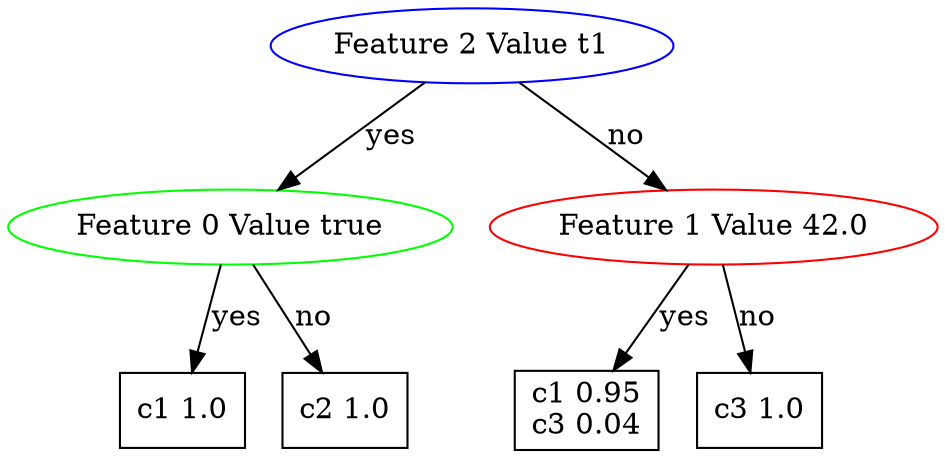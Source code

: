/* test.dot generated by FAFDTIBB */

digraph testFAFgraph{
ratio = "auto";
fontsize = 10;

id0[shape=ellipse, label="Feature 2 Value t1", color=blue];
id1[shape=ellipse, label="Feature 0 Value true", color=green];
id2[shape=box, label="c1 1.0\n"];
id3[shape=box, label="c2 1.0\n"];
id4[shape=ellipse, label="Feature 1 Value 42.0", color=red];
id5[shape=box, label="c1 0.95\nc3 0.04\n"];
id6[shape=box, label="c3 1.0\n"];

id0->id1 [label=yes];
id1->id2 [label=yes];
id1->id3 [label=no];
id0->id4 [label=no];
id4->id5 [label=yes];
id4->id6 [label=no];

}

